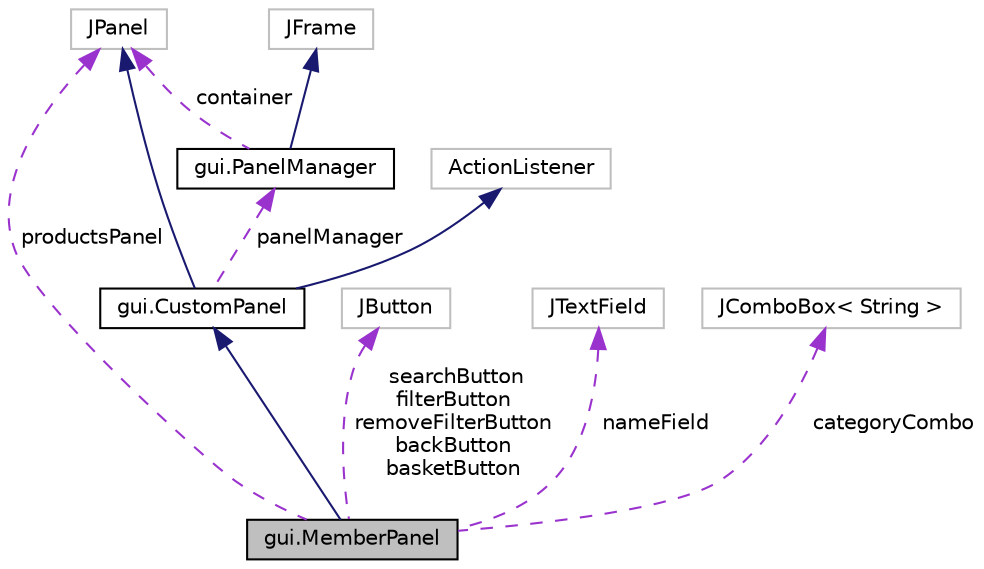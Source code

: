 digraph "gui.MemberPanel"
{
  edge [fontname="Helvetica",fontsize="10",labelfontname="Helvetica",labelfontsize="10"];
  node [fontname="Helvetica",fontsize="10",shape=record];
  Node1 [label="gui.MemberPanel",height=0.2,width=0.4,color="black", fillcolor="grey75", style="filled", fontcolor="black"];
  Node2 -> Node1 [dir="back",color="midnightblue",fontsize="10",style="solid",fontname="Helvetica"];
  Node2 [label="gui.CustomPanel",height=0.2,width=0.4,color="black", fillcolor="white", style="filled",URL="$classgui_1_1_custom_panel.html",tooltip="Classe che implmenta una generica schermata del programma. "];
  Node3 -> Node2 [dir="back",color="midnightblue",fontsize="10",style="solid",fontname="Helvetica"];
  Node3 [label="JPanel",height=0.2,width=0.4,color="grey75", fillcolor="white", style="filled"];
  Node4 -> Node2 [dir="back",color="midnightblue",fontsize="10",style="solid",fontname="Helvetica"];
  Node4 [label="ActionListener",height=0.2,width=0.4,color="grey75", fillcolor="white", style="filled"];
  Node5 -> Node2 [dir="back",color="darkorchid3",fontsize="10",style="dashed",label=" panelManager" ,fontname="Helvetica"];
  Node5 [label="gui.PanelManager",height=0.2,width=0.4,color="black", fillcolor="white", style="filled",URL="$classgui_1_1_panel_manager.html",tooltip="Classe che implementa la finestra principale del programma. "];
  Node6 -> Node5 [dir="back",color="midnightblue",fontsize="10",style="solid",fontname="Helvetica"];
  Node6 [label="JFrame",height=0.2,width=0.4,color="grey75", fillcolor="white", style="filled"];
  Node3 -> Node5 [dir="back",color="darkorchid3",fontsize="10",style="dashed",label=" container" ,fontname="Helvetica"];
  Node7 -> Node1 [dir="back",color="darkorchid3",fontsize="10",style="dashed",label=" searchButton\nfilterButton\nremoveFilterButton\nbackButton\nbasketButton" ,fontname="Helvetica"];
  Node7 [label="JButton",height=0.2,width=0.4,color="grey75", fillcolor="white", style="filled"];
  Node8 -> Node1 [dir="back",color="darkorchid3",fontsize="10",style="dashed",label=" nameField" ,fontname="Helvetica"];
  Node8 [label="JTextField",height=0.2,width=0.4,color="grey75", fillcolor="white", style="filled"];
  Node9 -> Node1 [dir="back",color="darkorchid3",fontsize="10",style="dashed",label=" categoryCombo" ,fontname="Helvetica"];
  Node9 [label="JComboBox\< String \>",height=0.2,width=0.4,color="grey75", fillcolor="white", style="filled"];
  Node3 -> Node1 [dir="back",color="darkorchid3",fontsize="10",style="dashed",label=" productsPanel" ,fontname="Helvetica"];
}
